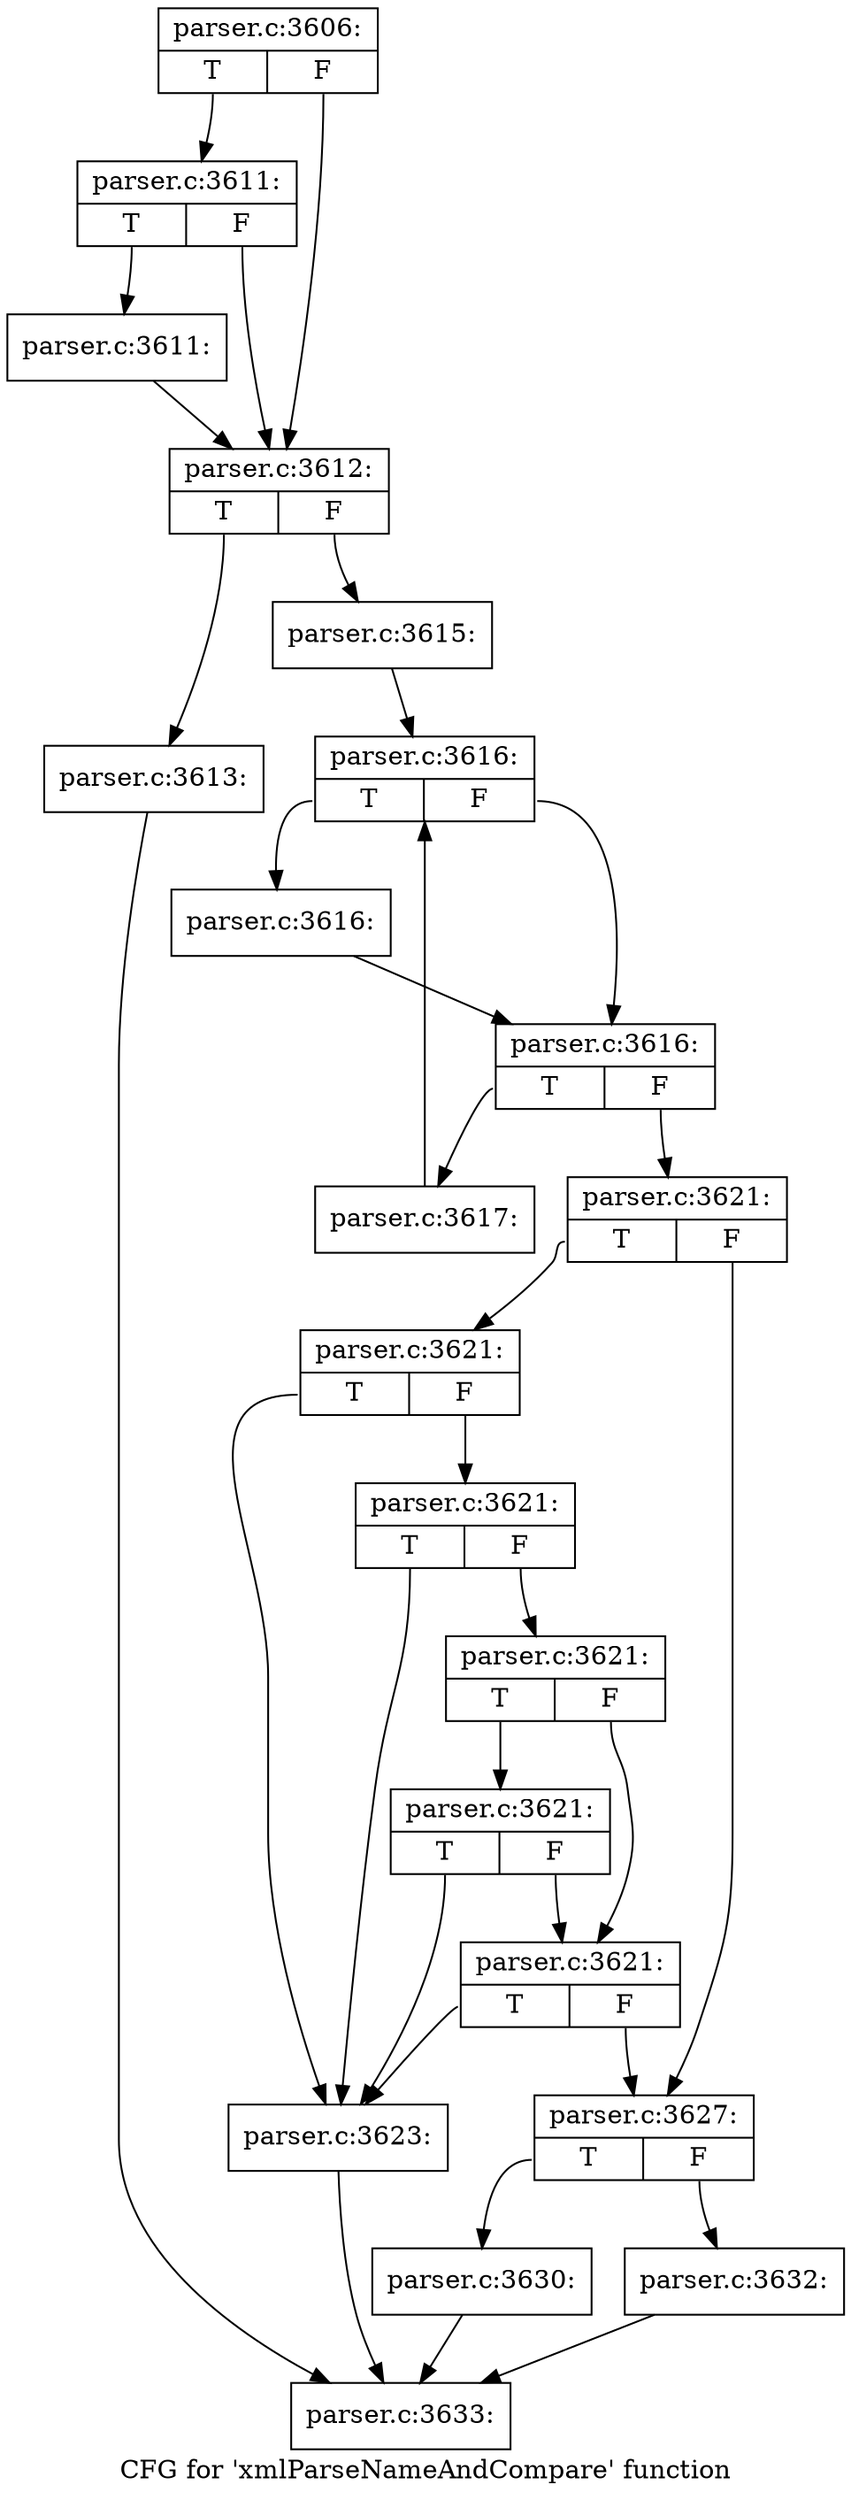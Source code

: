 digraph "CFG for 'xmlParseNameAndCompare' function" {
	label="CFG for 'xmlParseNameAndCompare' function";

	Node0x6175350 [shape=record,label="{parser.c:3606:|{<s0>T|<s1>F}}"];
	Node0x6175350:s0 -> Node0x6181170;
	Node0x6175350:s1 -> Node0x6181120;
	Node0x6181170 [shape=record,label="{parser.c:3611:|{<s0>T|<s1>F}}"];
	Node0x6181170:s0 -> Node0x61810d0;
	Node0x6181170:s1 -> Node0x6181120;
	Node0x61810d0 [shape=record,label="{parser.c:3611:}"];
	Node0x61810d0 -> Node0x6181120;
	Node0x6181120 [shape=record,label="{parser.c:3612:|{<s0>T|<s1>F}}"];
	Node0x6181120:s0 -> Node0x6181d60;
	Node0x6181120:s1 -> Node0x6181db0;
	Node0x6181d60 [shape=record,label="{parser.c:3613:}"];
	Node0x6181d60 -> Node0x61800b0;
	Node0x6181db0 [shape=record,label="{parser.c:3615:}"];
	Node0x6181db0 -> Node0x61826a0;
	Node0x61826a0 [shape=record,label="{parser.c:3616:|{<s0>T|<s1>F}}"];
	Node0x61826a0:s0 -> Node0x6182990;
	Node0x61826a0:s1 -> Node0x6182940;
	Node0x6182990 [shape=record,label="{parser.c:3616:}"];
	Node0x6182990 -> Node0x6182940;
	Node0x6182940 [shape=record,label="{parser.c:3616:|{<s0>T|<s1>F}}"];
	Node0x6182940:s0 -> Node0x61830f0;
	Node0x6182940:s1 -> Node0x61828c0;
	Node0x61830f0 [shape=record,label="{parser.c:3617:}"];
	Node0x61830f0 -> Node0x61826a0;
	Node0x61828c0 [shape=record,label="{parser.c:3621:|{<s0>T|<s1>F}}"];
	Node0x61828c0:s0 -> Node0x6183b70;
	Node0x61828c0:s1 -> Node0x6183b20;
	Node0x6183b70 [shape=record,label="{parser.c:3621:|{<s0>T|<s1>F}}"];
	Node0x6183b70:s0 -> Node0x6183ad0;
	Node0x6183b70:s1 -> Node0x6183f40;
	Node0x6183f40 [shape=record,label="{parser.c:3621:|{<s0>T|<s1>F}}"];
	Node0x6183f40:s0 -> Node0x6183ad0;
	Node0x6183f40:s1 -> Node0x6184330;
	Node0x6184330 [shape=record,label="{parser.c:3621:|{<s0>T|<s1>F}}"];
	Node0x6184330:s0 -> Node0x61845b0;
	Node0x6184330:s1 -> Node0x61842b0;
	Node0x61845b0 [shape=record,label="{parser.c:3621:|{<s0>T|<s1>F}}"];
	Node0x61845b0:s0 -> Node0x6183ad0;
	Node0x61845b0:s1 -> Node0x61842b0;
	Node0x61842b0 [shape=record,label="{parser.c:3621:|{<s0>T|<s1>F}}"];
	Node0x61842b0:s0 -> Node0x6183ad0;
	Node0x61842b0:s1 -> Node0x6183b20;
	Node0x6183ad0 [shape=record,label="{parser.c:3623:}"];
	Node0x6183ad0 -> Node0x61800b0;
	Node0x6183b20 [shape=record,label="{parser.c:3627:|{<s0>T|<s1>F}}"];
	Node0x6183b20:s0 -> Node0x6185570;
	Node0x6183b20:s1 -> Node0x61855c0;
	Node0x6185570 [shape=record,label="{parser.c:3630:}"];
	Node0x6185570 -> Node0x61800b0;
	Node0x61855c0 [shape=record,label="{parser.c:3632:}"];
	Node0x61855c0 -> Node0x61800b0;
	Node0x61800b0 [shape=record,label="{parser.c:3633:}"];
}
